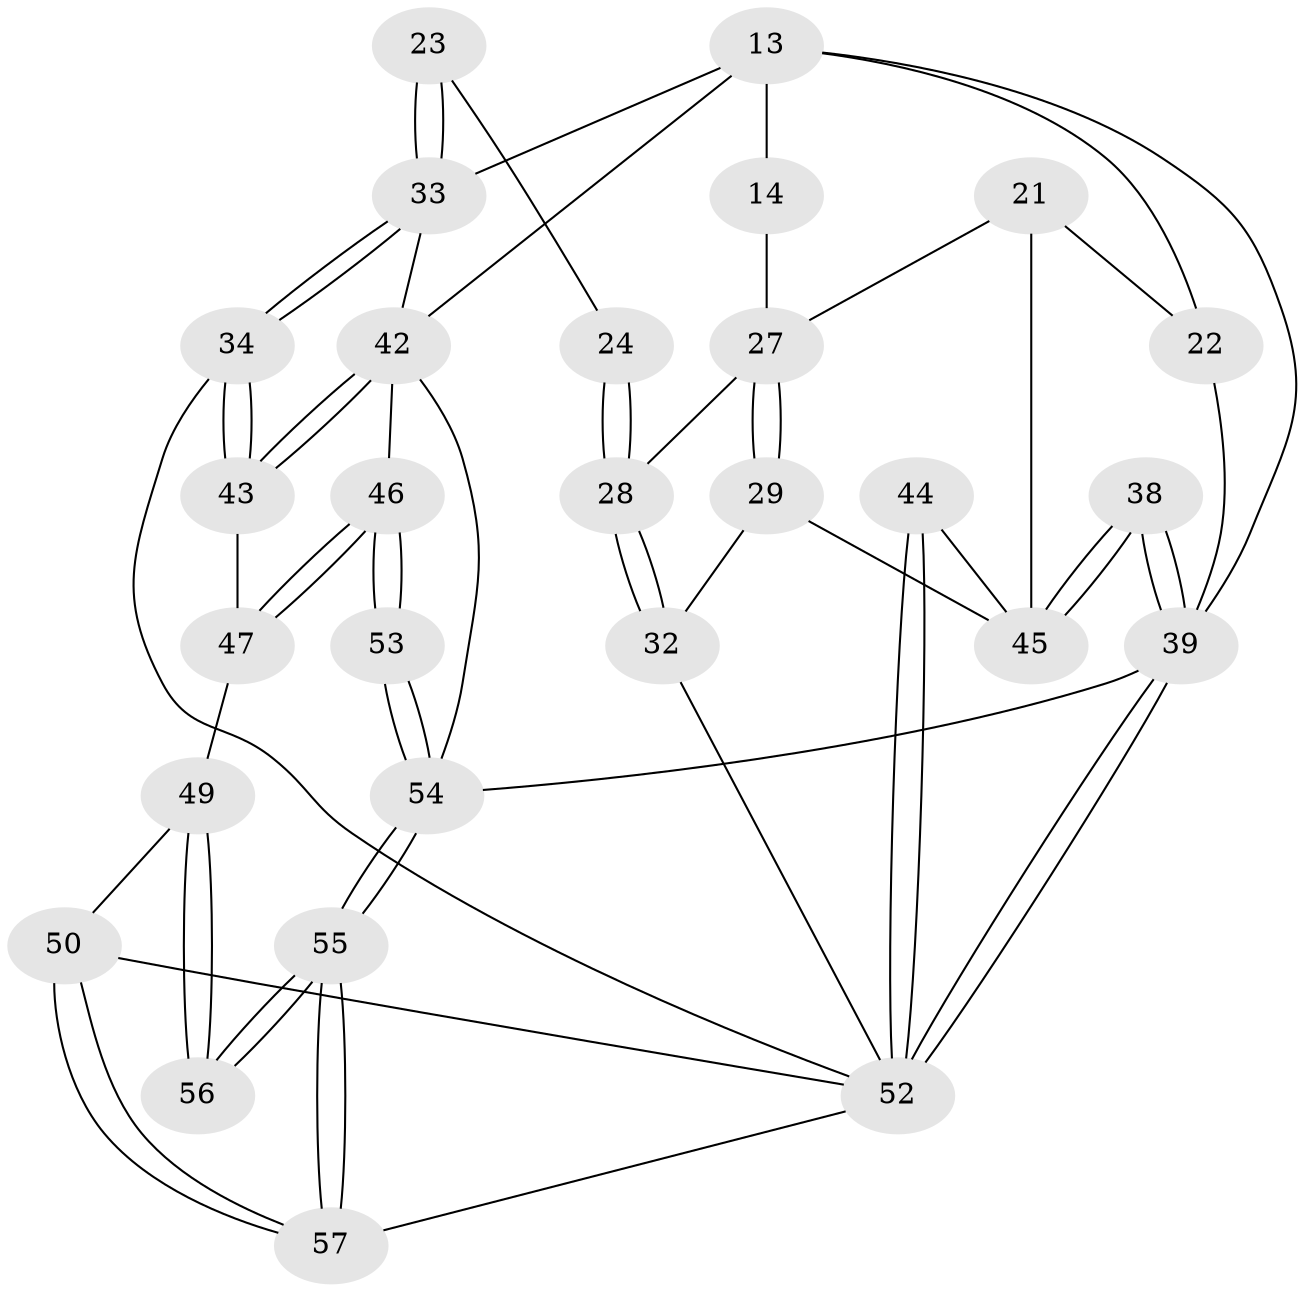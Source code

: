 // original degree distribution, {3: 0.03508771929824561, 6: 0.22807017543859648, 4: 0.2807017543859649, 5: 0.45614035087719296}
// Generated by graph-tools (version 1.1) at 2025/05/03/04/25 22:05:38]
// undirected, 28 vertices, 64 edges
graph export_dot {
graph [start="1"]
  node [color=gray90,style=filled];
  13 [pos="+0.37073203453410924+0.18883510285371735",super="+9+7"];
  14 [pos="+0.23714100840585156+0.2907882740334378"];
  21 [pos="+0+0.32713754010700047"];
  22 [pos="+0+0.25983163328135733",super="+10"];
  23 [pos="+0.32275822334973886+0.5523613297612432"];
  24 [pos="+0.28744872583948977+0.5519960148720483"];
  27 [pos="+0.061329054597204606+0.43873188232058985",super="+20+19"];
  28 [pos="+0.20826477425362702+0.5870339564067132",super="+26+25"];
  29 [pos="+0.11674526829839582+0.6638361732388474"];
  32 [pos="+0.12819351349859162+0.663751499776897"];
  33 [pos="+0.47590130306743605+0.6562142008924976",super="+17+11+12"];
  34 [pos="+0.48911307660984205+0.7423685343750716"];
  38 [pos="+0+1"];
  39 [pos="+0+1",super="+3"];
  42 [pos="+0.8146053711720672+0.6719004634227191",super="+16+15"];
  43 [pos="+0.7849764032766875+0.7156738359432554"];
  44 [pos="+0.1791712798050151+0.9043313177013523"];
  45 [pos="+0.10434835823043552+0.8673323588609368",super="+30+31"];
  46 [pos="+1+1",super="+41"];
  47 [pos="+0.797575308782753+0.8083377188863382"];
  49 [pos="+0.579661013272638+0.8996221037563449",super="+48"];
  50 [pos="+0.5466371957588282+0.8952473021669884"];
  52 [pos="+0.20109097316655872+1",super="+51+36+37"];
  53 [pos="+1+1",super="+40"];
  54 [pos="+1+1",super="+18"];
  55 [pos="+0.8681156765345764+1"];
  56 [pos="+0.7368754941013897+1"];
  57 [pos="+0.48735649785509344+1"];
  13 -- 14 [weight=2];
  13 -- 22;
  13 -- 33 [weight=2];
  13 -- 39 [weight=2];
  13 -- 42;
  14 -- 27;
  21 -- 22;
  21 -- 45;
  21 -- 27;
  22 -- 39 [weight=2];
  23 -- 24;
  23 -- 33 [weight=2];
  23 -- 33;
  24 -- 28 [weight=2];
  24 -- 28;
  27 -- 29;
  27 -- 29;
  27 -- 28 [weight=2];
  28 -- 32;
  28 -- 32;
  29 -- 32;
  29 -- 45;
  32 -- 52;
  33 -- 34;
  33 -- 34;
  33 -- 42;
  34 -- 43;
  34 -- 43;
  34 -- 52;
  38 -- 39;
  38 -- 39;
  38 -- 45 [weight=2];
  38 -- 45;
  39 -- 52;
  39 -- 52;
  39 -- 54 [weight=2];
  42 -- 43;
  42 -- 43;
  42 -- 46;
  42 -- 54;
  43 -- 47;
  44 -- 45;
  44 -- 52 [weight=2];
  44 -- 52;
  46 -- 47;
  46 -- 47;
  46 -- 53 [weight=2];
  46 -- 53;
  47 -- 49;
  49 -- 50;
  49 -- 56 [weight=2];
  49 -- 56;
  50 -- 57;
  50 -- 57;
  50 -- 52;
  52 -- 57;
  53 -- 54 [weight=2];
  53 -- 54;
  54 -- 55;
  54 -- 55;
  55 -- 56;
  55 -- 56;
  55 -- 57;
  55 -- 57;
}
